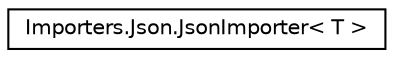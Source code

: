 digraph "Representación gráfica de la clase"
{
 // INTERACTIVE_SVG=YES
 // LATEX_PDF_SIZE
  edge [fontname="Helvetica",fontsize="10",labelfontname="Helvetica",labelfontsize="10"];
  node [fontname="Helvetica",fontsize="10",shape=record];
  rankdir="LR";
  Node0 [label="Importers.Json.JsonImporter\< T \>",height=0.2,width=0.4,color="black", fillcolor="white", style="filled",URL="$classImporters_1_1Json_1_1JsonImporter.html",tooltip="Clase que realiza la deserialización de objetos en formato JSON."];
}
